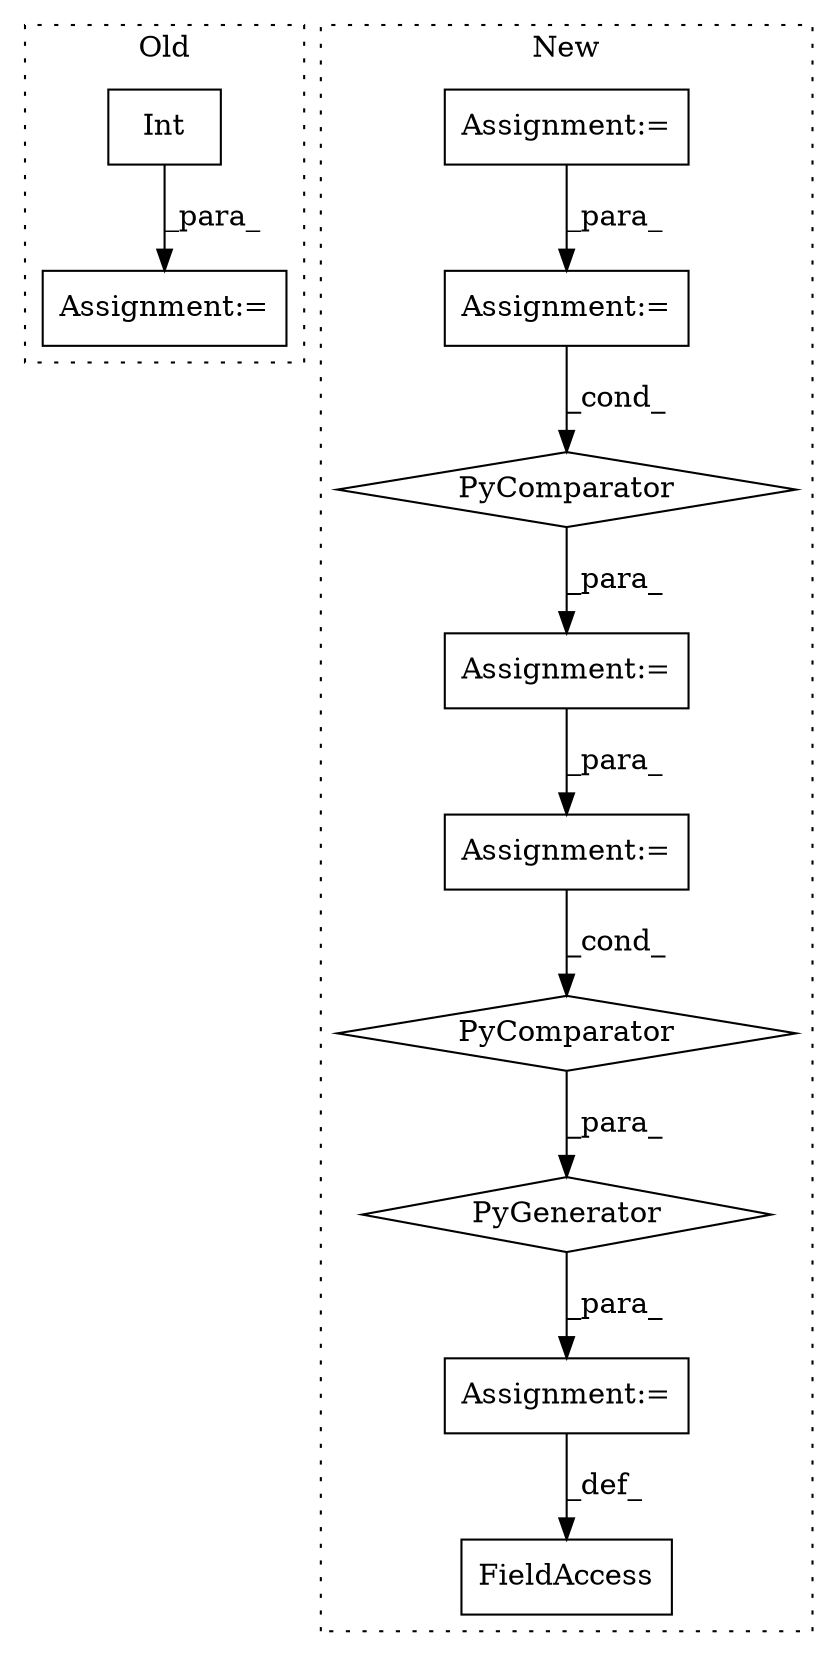 digraph G {
subgraph cluster0 {
1 [label="Int" a="32" s="6577,6595" l="4,1" shape="box"];
5 [label="Assignment:=" a="7" s="6576" l="1" shape="box"];
label = "Old";
style="dotted";
}
subgraph cluster1 {
2 [label="PyGenerator" a="107" s="4428" l="169" shape="diamond"];
3 [label="PyComparator" a="113" s="4533" l="58" shape="diamond"];
4 [label="Assignment:=" a="7" s="4533" l="58" shape="box"];
6 [label="Assignment:=" a="7" s="4073" l="1" shape="box"];
7 [label="PyComparator" a="113" s="4200" l="78" shape="diamond"];
8 [label="Assignment:=" a="7" s="4414" l="1" shape="box"];
9 [label="FieldAccess" a="22" s="4380" l="34" shape="box"];
10 [label="Assignment:=" a="7" s="4200" l="78" shape="box"];
11 [label="Assignment:=" a="7" s="3609" l="1" shape="box"];
label = "New";
style="dotted";
}
1 -> 5 [label="_para_"];
2 -> 8 [label="_para_"];
3 -> 2 [label="_para_"];
4 -> 3 [label="_cond_"];
6 -> 4 [label="_para_"];
7 -> 6 [label="_para_"];
8 -> 9 [label="_def_"];
10 -> 7 [label="_cond_"];
11 -> 10 [label="_para_"];
}